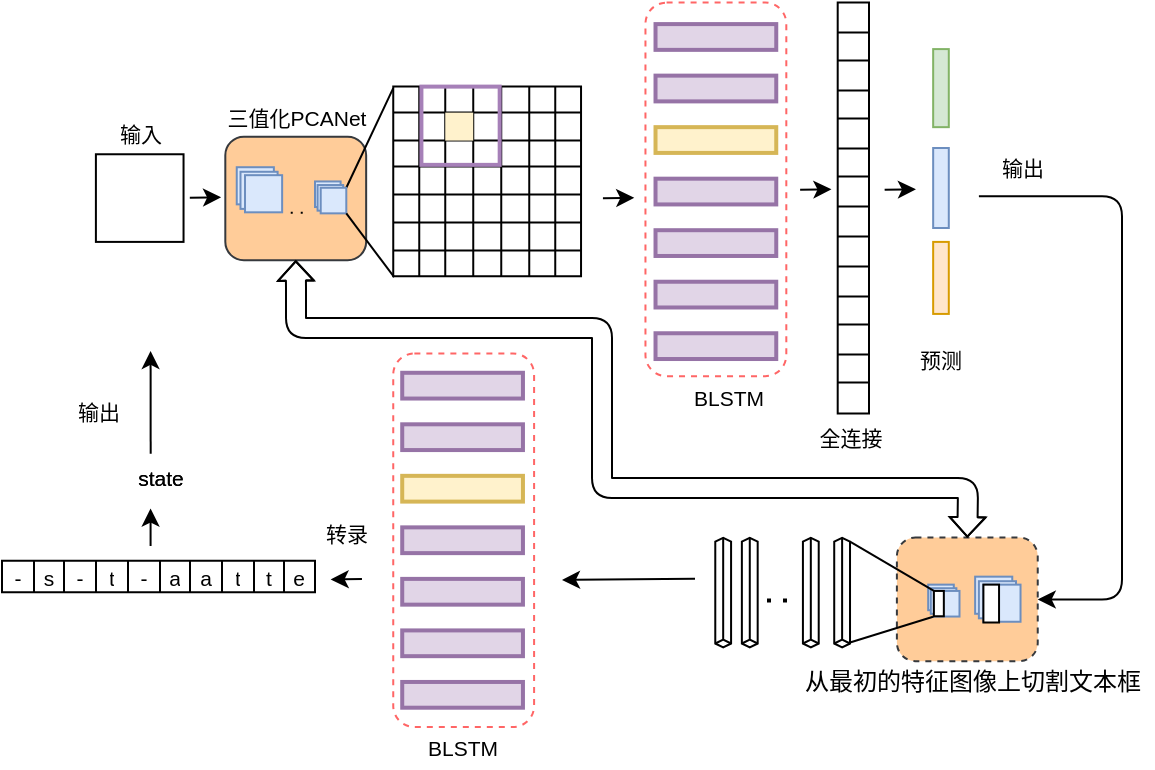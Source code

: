 <mxfile version="14.4.4" type="github">
  <diagram id="HMQwzvxUV8JuJhJud29F" name="第 1 页">
    <mxGraphModel dx="981" dy="514" grid="1" gridSize="10" guides="1" tooltips="1" connect="1" arrows="1" fold="1" page="1" pageScale="1" pageWidth="827" pageHeight="1169" math="0" shadow="0">
      <root>
        <mxCell id="0" />
        <mxCell id="1" parent="0" />
        <mxCell id="52IHXAo2oJdhzXuVyBYH-1" value="" style="rounded=1;whiteSpace=wrap;html=1;fillColor=#ffcc99;strokeColor=#36393d;" vertex="1" parent="1">
          <mxGeometry x="141.654" y="434.36" width="70.424" height="61.788" as="geometry" />
        </mxCell>
        <mxCell id="52IHXAo2oJdhzXuVyBYH-2" value="" style="whiteSpace=wrap;html=1;aspect=fixed;" vertex="1" parent="1">
          <mxGeometry x="76.95" y="443.128" width="43.82" height="43.82" as="geometry" />
        </mxCell>
        <mxCell id="52IHXAo2oJdhzXuVyBYH-3" value="输入" style="text;html=1;align=center;verticalAlign=middle;resizable=0;points=[];autosize=1;fontSize=10.5;" vertex="1" parent="1">
          <mxGeometry x="78.86" y="423.123" width="40" height="20" as="geometry" />
        </mxCell>
        <mxCell id="52IHXAo2oJdhzXuVyBYH-4" value="" style="endArrow=classic;html=1;" edge="1" parent="1">
          <mxGeometry x="30" y="320" width="50" height="50" as="geometry">
            <mxPoint x="123.899" y="464.859" as="sourcePoint" />
            <mxPoint x="139.549" y="464.63" as="targetPoint" />
          </mxGeometry>
        </mxCell>
        <mxCell id="52IHXAo2oJdhzXuVyBYH-5" value="&lt;font style=&quot;font-size: 10.5px&quot;&gt;三值化PCANet&lt;/font&gt;" style="text;html=1;align=center;verticalAlign=middle;resizable=0;points=[];autosize=1;fontSize=10.5;" vertex="1" parent="1">
          <mxGeometry x="131.732" y="414.837" width="90" height="20" as="geometry" />
        </mxCell>
        <mxCell id="52IHXAo2oJdhzXuVyBYH-6" value="" style="shape=table;html=1;whiteSpace=wrap;startSize=0;container=1;collapsible=0;childLayout=tableLayout;" vertex="1" parent="1">
          <mxGeometry x="225.623" y="409.307" width="93.899" height="94.839" as="geometry" />
        </mxCell>
        <mxCell id="52IHXAo2oJdhzXuVyBYH-7" value="" style="shape=partialRectangle;html=1;whiteSpace=wrap;collapsible=0;dropTarget=0;pointerEvents=0;fillColor=none;top=0;left=0;bottom=0;right=0;points=[[0,0.5],[1,0.5]];portConstraint=eastwest;" vertex="1" parent="52IHXAo2oJdhzXuVyBYH-6">
          <mxGeometry width="93.899" height="13" as="geometry" />
        </mxCell>
        <mxCell id="52IHXAo2oJdhzXuVyBYH-8" value="" style="shape=partialRectangle;html=1;whiteSpace=wrap;connectable=0;overflow=hidden;fillColor=none;top=0;left=0;bottom=0;right=0;" vertex="1" parent="52IHXAo2oJdhzXuVyBYH-7">
          <mxGeometry width="13" height="13" as="geometry" />
        </mxCell>
        <mxCell id="52IHXAo2oJdhzXuVyBYH-9" value="" style="shape=partialRectangle;html=1;whiteSpace=wrap;connectable=0;overflow=hidden;fillColor=none;top=0;left=0;bottom=0;right=0;" vertex="1" parent="52IHXAo2oJdhzXuVyBYH-7">
          <mxGeometry x="13" width="13" height="13" as="geometry" />
        </mxCell>
        <mxCell id="52IHXAo2oJdhzXuVyBYH-10" value="" style="shape=partialRectangle;html=1;whiteSpace=wrap;connectable=0;overflow=hidden;fillColor=none;top=0;left=0;bottom=0;right=0;" vertex="1" parent="52IHXAo2oJdhzXuVyBYH-7">
          <mxGeometry x="26" width="14" height="13" as="geometry" />
        </mxCell>
        <mxCell id="52IHXAo2oJdhzXuVyBYH-11" value="" style="shape=partialRectangle;html=1;whiteSpace=wrap;connectable=0;overflow=hidden;fillColor=none;top=0;left=0;bottom=0;right=0;" vertex="1" parent="52IHXAo2oJdhzXuVyBYH-7">
          <mxGeometry x="40" width="14" height="13" as="geometry" />
        </mxCell>
        <mxCell id="52IHXAo2oJdhzXuVyBYH-12" value="" style="shape=partialRectangle;html=1;whiteSpace=wrap;connectable=0;overflow=hidden;fillColor=none;top=0;left=0;bottom=0;right=0;" vertex="1" parent="52IHXAo2oJdhzXuVyBYH-7">
          <mxGeometry x="54" width="14" height="13" as="geometry" />
        </mxCell>
        <mxCell id="52IHXAo2oJdhzXuVyBYH-13" value="" style="shape=partialRectangle;html=1;whiteSpace=wrap;connectable=0;overflow=hidden;fillColor=none;top=0;left=0;bottom=0;right=0;" vertex="1" parent="52IHXAo2oJdhzXuVyBYH-7">
          <mxGeometry x="68" width="13" height="13" as="geometry" />
        </mxCell>
        <mxCell id="52IHXAo2oJdhzXuVyBYH-14" value="" style="shape=partialRectangle;html=1;whiteSpace=wrap;connectable=0;overflow=hidden;fillColor=none;top=0;left=0;bottom=0;right=0;" vertex="1" parent="52IHXAo2oJdhzXuVyBYH-7">
          <mxGeometry x="81" width="13" height="13" as="geometry" />
        </mxCell>
        <mxCell id="52IHXAo2oJdhzXuVyBYH-15" value="" style="shape=partialRectangle;html=1;whiteSpace=wrap;collapsible=0;dropTarget=0;pointerEvents=0;fillColor=none;top=0;left=0;bottom=0;right=0;points=[[0,0.5],[1,0.5]];portConstraint=eastwest;" vertex="1" parent="52IHXAo2oJdhzXuVyBYH-6">
          <mxGeometry y="13" width="93.899" height="14" as="geometry" />
        </mxCell>
        <mxCell id="52IHXAo2oJdhzXuVyBYH-16" value="" style="shape=partialRectangle;html=1;whiteSpace=wrap;connectable=0;overflow=hidden;fillColor=none;top=0;left=0;bottom=0;right=0;" vertex="1" parent="52IHXAo2oJdhzXuVyBYH-15">
          <mxGeometry width="13" height="14" as="geometry" />
        </mxCell>
        <mxCell id="52IHXAo2oJdhzXuVyBYH-17" value="" style="shape=partialRectangle;html=1;whiteSpace=wrap;connectable=0;overflow=hidden;fillColor=none;top=0;left=0;bottom=0;right=0;" vertex="1" parent="52IHXAo2oJdhzXuVyBYH-15">
          <mxGeometry x="13" width="13" height="14" as="geometry" />
        </mxCell>
        <mxCell id="52IHXAo2oJdhzXuVyBYH-18" value="" style="shape=partialRectangle;html=1;whiteSpace=wrap;connectable=0;overflow=hidden;fillColor=#fff2cc;top=0;left=0;bottom=0;right=0;strokeColor=#d6b656;" vertex="1" parent="52IHXAo2oJdhzXuVyBYH-15">
          <mxGeometry x="26" width="14" height="14" as="geometry" />
        </mxCell>
        <mxCell id="52IHXAo2oJdhzXuVyBYH-19" value="" style="shape=partialRectangle;html=1;whiteSpace=wrap;connectable=0;overflow=hidden;fillColor=none;top=0;left=0;bottom=0;right=0;" vertex="1" parent="52IHXAo2oJdhzXuVyBYH-15">
          <mxGeometry x="40" width="14" height="14" as="geometry" />
        </mxCell>
        <mxCell id="52IHXAo2oJdhzXuVyBYH-20" value="" style="shape=partialRectangle;html=1;whiteSpace=wrap;connectable=0;overflow=hidden;fillColor=none;top=0;left=0;bottom=0;right=0;" vertex="1" parent="52IHXAo2oJdhzXuVyBYH-15">
          <mxGeometry x="54" width="14" height="14" as="geometry" />
        </mxCell>
        <mxCell id="52IHXAo2oJdhzXuVyBYH-21" value="" style="shape=partialRectangle;html=1;whiteSpace=wrap;connectable=0;overflow=hidden;fillColor=none;top=0;left=0;bottom=0;right=0;" vertex="1" parent="52IHXAo2oJdhzXuVyBYH-15">
          <mxGeometry x="68" width="13" height="14" as="geometry" />
        </mxCell>
        <mxCell id="52IHXAo2oJdhzXuVyBYH-22" value="" style="shape=partialRectangle;html=1;whiteSpace=wrap;connectable=0;overflow=hidden;fillColor=none;top=0;left=0;bottom=0;right=0;" vertex="1" parent="52IHXAo2oJdhzXuVyBYH-15">
          <mxGeometry x="81" width="13" height="14" as="geometry" />
        </mxCell>
        <mxCell id="52IHXAo2oJdhzXuVyBYH-23" value="" style="shape=partialRectangle;html=1;whiteSpace=wrap;collapsible=0;dropTarget=0;pointerEvents=0;fillColor=none;top=0;left=0;bottom=0;right=0;points=[[0,0.5],[1,0.5]];portConstraint=eastwest;" vertex="1" parent="52IHXAo2oJdhzXuVyBYH-6">
          <mxGeometry y="27" width="93.899" height="13" as="geometry" />
        </mxCell>
        <mxCell id="52IHXAo2oJdhzXuVyBYH-24" value="" style="shape=partialRectangle;html=1;whiteSpace=wrap;connectable=0;overflow=hidden;fillColor=none;top=0;left=0;bottom=0;right=0;" vertex="1" parent="52IHXAo2oJdhzXuVyBYH-23">
          <mxGeometry width="13" height="13" as="geometry" />
        </mxCell>
        <mxCell id="52IHXAo2oJdhzXuVyBYH-25" value="" style="shape=partialRectangle;html=1;whiteSpace=wrap;connectable=0;overflow=hidden;fillColor=none;top=0;left=0;bottom=0;right=0;" vertex="1" parent="52IHXAo2oJdhzXuVyBYH-23">
          <mxGeometry x="13" width="13" height="13" as="geometry" />
        </mxCell>
        <mxCell id="52IHXAo2oJdhzXuVyBYH-26" value="" style="shape=partialRectangle;html=1;whiteSpace=wrap;connectable=0;overflow=hidden;top=0;left=0;bottom=0;right=0;strokeColor=#d79b00;fillColor=none;" vertex="1" parent="52IHXAo2oJdhzXuVyBYH-23">
          <mxGeometry x="26" width="14" height="13" as="geometry" />
        </mxCell>
        <mxCell id="52IHXAo2oJdhzXuVyBYH-27" value="" style="shape=partialRectangle;html=1;whiteSpace=wrap;connectable=0;overflow=hidden;fillColor=none;top=0;left=0;bottom=0;right=0;" vertex="1" parent="52IHXAo2oJdhzXuVyBYH-23">
          <mxGeometry x="40" width="14" height="13" as="geometry" />
        </mxCell>
        <mxCell id="52IHXAo2oJdhzXuVyBYH-28" value="" style="shape=partialRectangle;html=1;whiteSpace=wrap;connectable=0;overflow=hidden;fillColor=none;top=0;left=0;bottom=0;right=0;" vertex="1" parent="52IHXAo2oJdhzXuVyBYH-23">
          <mxGeometry x="54" width="14" height="13" as="geometry" />
        </mxCell>
        <mxCell id="52IHXAo2oJdhzXuVyBYH-29" value="" style="shape=partialRectangle;html=1;whiteSpace=wrap;connectable=0;overflow=hidden;fillColor=none;top=0;left=0;bottom=0;right=0;" vertex="1" parent="52IHXAo2oJdhzXuVyBYH-23">
          <mxGeometry x="68" width="13" height="13" as="geometry" />
        </mxCell>
        <mxCell id="52IHXAo2oJdhzXuVyBYH-30" value="" style="shape=partialRectangle;html=1;whiteSpace=wrap;connectable=0;overflow=hidden;fillColor=none;top=0;left=0;bottom=0;right=0;" vertex="1" parent="52IHXAo2oJdhzXuVyBYH-23">
          <mxGeometry x="81" width="13" height="13" as="geometry" />
        </mxCell>
        <mxCell id="52IHXAo2oJdhzXuVyBYH-31" value="" style="shape=partialRectangle;html=1;whiteSpace=wrap;collapsible=0;dropTarget=0;pointerEvents=0;fillColor=none;top=0;left=0;bottom=0;right=0;points=[[0,0.5],[1,0.5]];portConstraint=eastwest;" vertex="1" parent="52IHXAo2oJdhzXuVyBYH-6">
          <mxGeometry y="40" width="93.899" height="14" as="geometry" />
        </mxCell>
        <mxCell id="52IHXAo2oJdhzXuVyBYH-32" value="" style="shape=partialRectangle;html=1;whiteSpace=wrap;connectable=0;overflow=hidden;fillColor=none;top=0;left=0;bottom=0;right=0;" vertex="1" parent="52IHXAo2oJdhzXuVyBYH-31">
          <mxGeometry width="13" height="14" as="geometry" />
        </mxCell>
        <mxCell id="52IHXAo2oJdhzXuVyBYH-33" value="" style="shape=partialRectangle;html=1;whiteSpace=wrap;connectable=0;overflow=hidden;fillColor=none;top=0;left=0;bottom=0;right=0;" vertex="1" parent="52IHXAo2oJdhzXuVyBYH-31">
          <mxGeometry x="13" width="13" height="14" as="geometry" />
        </mxCell>
        <mxCell id="52IHXAo2oJdhzXuVyBYH-34" value="" style="shape=partialRectangle;html=1;whiteSpace=wrap;connectable=0;overflow=hidden;fillColor=none;top=0;left=0;bottom=0;right=0;" vertex="1" parent="52IHXAo2oJdhzXuVyBYH-31">
          <mxGeometry x="26" width="14" height="14" as="geometry" />
        </mxCell>
        <mxCell id="52IHXAo2oJdhzXuVyBYH-35" value="" style="shape=partialRectangle;html=1;whiteSpace=wrap;connectable=0;overflow=hidden;fillColor=none;top=0;left=0;bottom=0;right=0;" vertex="1" parent="52IHXAo2oJdhzXuVyBYH-31">
          <mxGeometry x="40" width="14" height="14" as="geometry" />
        </mxCell>
        <mxCell id="52IHXAo2oJdhzXuVyBYH-36" value="" style="shape=partialRectangle;html=1;whiteSpace=wrap;connectable=0;overflow=hidden;fillColor=none;top=0;left=0;bottom=0;right=0;" vertex="1" parent="52IHXAo2oJdhzXuVyBYH-31">
          <mxGeometry x="54" width="14" height="14" as="geometry" />
        </mxCell>
        <mxCell id="52IHXAo2oJdhzXuVyBYH-37" value="" style="shape=partialRectangle;html=1;whiteSpace=wrap;connectable=0;overflow=hidden;fillColor=none;top=0;left=0;bottom=0;right=0;" vertex="1" parent="52IHXAo2oJdhzXuVyBYH-31">
          <mxGeometry x="68" width="13" height="14" as="geometry" />
        </mxCell>
        <mxCell id="52IHXAo2oJdhzXuVyBYH-38" value="" style="shape=partialRectangle;html=1;whiteSpace=wrap;connectable=0;overflow=hidden;fillColor=none;top=0;left=0;bottom=0;right=0;" vertex="1" parent="52IHXAo2oJdhzXuVyBYH-31">
          <mxGeometry x="81" width="13" height="14" as="geometry" />
        </mxCell>
        <mxCell id="52IHXAo2oJdhzXuVyBYH-39" value="" style="shape=partialRectangle;html=1;whiteSpace=wrap;collapsible=0;dropTarget=0;pointerEvents=0;fillColor=none;top=0;left=0;bottom=0;right=0;points=[[0,0.5],[1,0.5]];portConstraint=eastwest;" vertex="1" parent="52IHXAo2oJdhzXuVyBYH-6">
          <mxGeometry y="54" width="93.899" height="14" as="geometry" />
        </mxCell>
        <mxCell id="52IHXAo2oJdhzXuVyBYH-40" value="" style="shape=partialRectangle;html=1;whiteSpace=wrap;connectable=0;overflow=hidden;fillColor=none;top=0;left=0;bottom=0;right=0;" vertex="1" parent="52IHXAo2oJdhzXuVyBYH-39">
          <mxGeometry width="13" height="14" as="geometry" />
        </mxCell>
        <mxCell id="52IHXAo2oJdhzXuVyBYH-41" value="" style="shape=partialRectangle;html=1;whiteSpace=wrap;connectable=0;overflow=hidden;fillColor=none;top=0;left=0;bottom=0;right=0;" vertex="1" parent="52IHXAo2oJdhzXuVyBYH-39">
          <mxGeometry x="13" width="13" height="14" as="geometry" />
        </mxCell>
        <mxCell id="52IHXAo2oJdhzXuVyBYH-42" value="" style="shape=partialRectangle;html=1;whiteSpace=wrap;connectable=0;overflow=hidden;fillColor=none;top=0;left=0;bottom=0;right=0;" vertex="1" parent="52IHXAo2oJdhzXuVyBYH-39">
          <mxGeometry x="26" width="14" height="14" as="geometry" />
        </mxCell>
        <mxCell id="52IHXAo2oJdhzXuVyBYH-43" value="" style="shape=partialRectangle;html=1;whiteSpace=wrap;connectable=0;overflow=hidden;fillColor=none;top=0;left=0;bottom=0;right=0;" vertex="1" parent="52IHXAo2oJdhzXuVyBYH-39">
          <mxGeometry x="40" width="14" height="14" as="geometry" />
        </mxCell>
        <mxCell id="52IHXAo2oJdhzXuVyBYH-44" value="" style="shape=partialRectangle;html=1;whiteSpace=wrap;connectable=0;overflow=hidden;fillColor=none;top=0;left=0;bottom=0;right=0;" vertex="1" parent="52IHXAo2oJdhzXuVyBYH-39">
          <mxGeometry x="54" width="14" height="14" as="geometry" />
        </mxCell>
        <mxCell id="52IHXAo2oJdhzXuVyBYH-45" value="" style="shape=partialRectangle;html=1;whiteSpace=wrap;connectable=0;overflow=hidden;fillColor=none;top=0;left=0;bottom=0;right=0;" vertex="1" parent="52IHXAo2oJdhzXuVyBYH-39">
          <mxGeometry x="68" width="13" height="14" as="geometry" />
        </mxCell>
        <mxCell id="52IHXAo2oJdhzXuVyBYH-46" value="" style="shape=partialRectangle;html=1;whiteSpace=wrap;connectable=0;overflow=hidden;fillColor=none;top=0;left=0;bottom=0;right=0;" vertex="1" parent="52IHXAo2oJdhzXuVyBYH-39">
          <mxGeometry x="81" width="13" height="14" as="geometry" />
        </mxCell>
        <mxCell id="52IHXAo2oJdhzXuVyBYH-47" value="" style="shape=partialRectangle;html=1;whiteSpace=wrap;collapsible=0;dropTarget=0;pointerEvents=0;fillColor=none;top=0;left=0;bottom=0;right=0;points=[[0,0.5],[1,0.5]];portConstraint=eastwest;" vertex="1" parent="52IHXAo2oJdhzXuVyBYH-6">
          <mxGeometry y="68" width="93.899" height="14" as="geometry" />
        </mxCell>
        <mxCell id="52IHXAo2oJdhzXuVyBYH-48" value="" style="shape=partialRectangle;html=1;whiteSpace=wrap;connectable=0;overflow=hidden;fillColor=none;top=0;left=0;bottom=0;right=0;" vertex="1" parent="52IHXAo2oJdhzXuVyBYH-47">
          <mxGeometry width="13" height="14" as="geometry" />
        </mxCell>
        <mxCell id="52IHXAo2oJdhzXuVyBYH-49" value="" style="shape=partialRectangle;html=1;whiteSpace=wrap;connectable=0;overflow=hidden;fillColor=none;top=0;left=0;bottom=0;right=0;" vertex="1" parent="52IHXAo2oJdhzXuVyBYH-47">
          <mxGeometry x="13" width="13" height="14" as="geometry" />
        </mxCell>
        <mxCell id="52IHXAo2oJdhzXuVyBYH-50" value="" style="shape=partialRectangle;html=1;whiteSpace=wrap;connectable=0;overflow=hidden;fillColor=none;top=0;left=0;bottom=0;right=0;" vertex="1" parent="52IHXAo2oJdhzXuVyBYH-47">
          <mxGeometry x="26" width="14" height="14" as="geometry" />
        </mxCell>
        <mxCell id="52IHXAo2oJdhzXuVyBYH-51" value="" style="shape=partialRectangle;html=1;whiteSpace=wrap;connectable=0;overflow=hidden;fillColor=none;top=0;left=0;bottom=0;right=0;" vertex="1" parent="52IHXAo2oJdhzXuVyBYH-47">
          <mxGeometry x="40" width="14" height="14" as="geometry" />
        </mxCell>
        <mxCell id="52IHXAo2oJdhzXuVyBYH-52" value="" style="shape=partialRectangle;html=1;whiteSpace=wrap;connectable=0;overflow=hidden;fillColor=none;top=0;left=0;bottom=0;right=0;" vertex="1" parent="52IHXAo2oJdhzXuVyBYH-47">
          <mxGeometry x="54" width="14" height="14" as="geometry" />
        </mxCell>
        <mxCell id="52IHXAo2oJdhzXuVyBYH-53" value="" style="shape=partialRectangle;html=1;whiteSpace=wrap;connectable=0;overflow=hidden;fillColor=none;top=0;left=0;bottom=0;right=0;" vertex="1" parent="52IHXAo2oJdhzXuVyBYH-47">
          <mxGeometry x="68" width="13" height="14" as="geometry" />
        </mxCell>
        <mxCell id="52IHXAo2oJdhzXuVyBYH-54" value="" style="shape=partialRectangle;html=1;whiteSpace=wrap;connectable=0;overflow=hidden;fillColor=none;top=0;left=0;bottom=0;right=0;" vertex="1" parent="52IHXAo2oJdhzXuVyBYH-47">
          <mxGeometry x="81" width="13" height="14" as="geometry" />
        </mxCell>
        <mxCell id="52IHXAo2oJdhzXuVyBYH-55" value="" style="shape=partialRectangle;html=1;whiteSpace=wrap;collapsible=0;dropTarget=0;pointerEvents=0;fillColor=none;top=0;left=0;bottom=0;right=0;points=[[0,0.5],[1,0.5]];portConstraint=eastwest;" vertex="1" parent="52IHXAo2oJdhzXuVyBYH-6">
          <mxGeometry y="82" width="93.899" height="13" as="geometry" />
        </mxCell>
        <mxCell id="52IHXAo2oJdhzXuVyBYH-56" value="" style="shape=partialRectangle;html=1;whiteSpace=wrap;connectable=0;overflow=hidden;fillColor=none;top=0;left=0;bottom=0;right=0;" vertex="1" parent="52IHXAo2oJdhzXuVyBYH-55">
          <mxGeometry width="13" height="13" as="geometry" />
        </mxCell>
        <mxCell id="52IHXAo2oJdhzXuVyBYH-57" value="" style="shape=partialRectangle;html=1;whiteSpace=wrap;connectable=0;overflow=hidden;fillColor=none;top=0;left=0;bottom=0;right=0;" vertex="1" parent="52IHXAo2oJdhzXuVyBYH-55">
          <mxGeometry x="13" width="13" height="13" as="geometry" />
        </mxCell>
        <mxCell id="52IHXAo2oJdhzXuVyBYH-58" value="" style="shape=partialRectangle;html=1;whiteSpace=wrap;connectable=0;overflow=hidden;fillColor=none;top=0;left=0;bottom=0;right=0;" vertex="1" parent="52IHXAo2oJdhzXuVyBYH-55">
          <mxGeometry x="26" width="14" height="13" as="geometry" />
        </mxCell>
        <mxCell id="52IHXAo2oJdhzXuVyBYH-59" value="" style="shape=partialRectangle;html=1;whiteSpace=wrap;connectable=0;overflow=hidden;fillColor=none;top=0;left=0;bottom=0;right=0;" vertex="1" parent="52IHXAo2oJdhzXuVyBYH-55">
          <mxGeometry x="40" width="14" height="13" as="geometry" />
        </mxCell>
        <mxCell id="52IHXAo2oJdhzXuVyBYH-60" value="" style="shape=partialRectangle;html=1;whiteSpace=wrap;connectable=0;overflow=hidden;fillColor=none;top=0;left=0;bottom=0;right=0;" vertex="1" parent="52IHXAo2oJdhzXuVyBYH-55">
          <mxGeometry x="54" width="14" height="13" as="geometry" />
        </mxCell>
        <mxCell id="52IHXAo2oJdhzXuVyBYH-61" value="" style="shape=partialRectangle;html=1;whiteSpace=wrap;connectable=0;overflow=hidden;fillColor=none;top=0;left=0;bottom=0;right=0;" vertex="1" parent="52IHXAo2oJdhzXuVyBYH-55">
          <mxGeometry x="68" width="13" height="13" as="geometry" />
        </mxCell>
        <mxCell id="52IHXAo2oJdhzXuVyBYH-62" value="" style="shape=partialRectangle;html=1;whiteSpace=wrap;connectable=0;overflow=hidden;fillColor=none;top=0;left=0;bottom=0;right=0;" vertex="1" parent="52IHXAo2oJdhzXuVyBYH-55">
          <mxGeometry x="81" width="13" height="13" as="geometry" />
        </mxCell>
        <mxCell id="52IHXAo2oJdhzXuVyBYH-63" value="" style="endArrow=none;html=1;exitX=1;exitY=0;exitDx=0;exitDy=0;entryX=0;entryY=0.059;entryDx=0;entryDy=0;entryPerimeter=0;" edge="1" parent="1" source="52IHXAo2oJdhzXuVyBYH-70" target="52IHXAo2oJdhzXuVyBYH-7">
          <mxGeometry x="30" y="320" width="50" height="50" as="geometry">
            <mxPoint x="225.623" y="504.146" as="sourcePoint" />
            <mxPoint x="233.448" y="410.097" as="targetPoint" />
          </mxGeometry>
        </mxCell>
        <mxCell id="52IHXAo2oJdhzXuVyBYH-64" value="" style="whiteSpace=wrap;html=1;aspect=fixed;fillColor=#dae8fc;strokeColor=#6c8ebf;" vertex="1" parent="1">
          <mxGeometry x="147.374" y="449.614" width="18.56" height="18.56" as="geometry" />
        </mxCell>
        <mxCell id="52IHXAo2oJdhzXuVyBYH-65" value="" style="whiteSpace=wrap;html=1;aspect=fixed;fillColor=#dae8fc;strokeColor=#6c8ebf;" vertex="1" parent="1">
          <mxGeometry x="149.246" y="451.885" width="18.56" height="18.56" as="geometry" />
        </mxCell>
        <mxCell id="52IHXAo2oJdhzXuVyBYH-66" value="" style="whiteSpace=wrap;html=1;aspect=fixed;fillColor=#dae8fc;strokeColor=#6c8ebf;" vertex="1" parent="1">
          <mxGeometry x="151.506" y="453.597" width="18.56" height="18.56" as="geometry" />
        </mxCell>
        <mxCell id="52IHXAo2oJdhzXuVyBYH-67" value="" style="group" vertex="1" connectable="0" parent="1">
          <mxGeometry x="186.499" y="456.727" width="15.65" height="18.004" as="geometry" />
        </mxCell>
        <mxCell id="52IHXAo2oJdhzXuVyBYH-68" value="" style="whiteSpace=wrap;html=1;aspect=fixed;fillColor=#dae8fc;strokeColor=#6c8ebf;" vertex="1" parent="52IHXAo2oJdhzXuVyBYH-67">
          <mxGeometry width="12.8" height="12.8" as="geometry" />
        </mxCell>
        <mxCell id="52IHXAo2oJdhzXuVyBYH-69" value="" style="whiteSpace=wrap;html=1;aspect=fixed;fillColor=#dae8fc;strokeColor=#6c8ebf;" vertex="1" parent="52IHXAo2oJdhzXuVyBYH-67">
          <mxGeometry x="1.291" y="1.799" width="12.8" height="12.8" as="geometry" />
        </mxCell>
        <mxCell id="52IHXAo2oJdhzXuVyBYH-70" value="" style="whiteSpace=wrap;html=1;aspect=fixed;fillColor=#dae8fc;strokeColor=#6c8ebf;" vertex="1" parent="52IHXAo2oJdhzXuVyBYH-67">
          <mxGeometry x="2.85" y="3.155" width="12.8" height="12.8" as="geometry" />
        </mxCell>
        <mxCell id="52IHXAo2oJdhzXuVyBYH-71" value="" style="endArrow=none;dashed=1;html=1;dashPattern=1 4;" edge="1" parent="1">
          <mxGeometry x="30" y="320" width="50" height="50" as="geometry">
            <mxPoint x="174.37" y="472.343" as="sourcePoint" />
            <mxPoint x="182.977" y="472.438" as="targetPoint" />
          </mxGeometry>
        </mxCell>
        <mxCell id="52IHXAo2oJdhzXuVyBYH-72" value="" style="endArrow=none;html=1;exitX=1;exitY=1;exitDx=0;exitDy=0;entryX=0.005;entryY=1.023;entryDx=0;entryDy=0;entryPerimeter=0;" edge="1" parent="1" source="52IHXAo2oJdhzXuVyBYH-70" target="52IHXAo2oJdhzXuVyBYH-55">
          <mxGeometry x="30" y="320" width="50" height="50" as="geometry">
            <mxPoint x="225.623" y="488.34" as="sourcePoint" />
            <mxPoint x="264.748" y="448.823" as="targetPoint" />
          </mxGeometry>
        </mxCell>
        <mxCell id="52IHXAo2oJdhzXuVyBYH-73" value="" style="whiteSpace=wrap;html=1;aspect=fixed;fillColor=none;strokeColor=#A680B8;strokeWidth=2;" vertex="1" parent="1">
          <mxGeometry x="239.708" y="409.307" width="39.125" height="39.125" as="geometry" />
        </mxCell>
        <mxCell id="52IHXAo2oJdhzXuVyBYH-74" value="" style="shape=table;html=1;whiteSpace=wrap;startSize=0;container=1;collapsible=0;childLayout=tableLayout;" vertex="1" parent="1">
          <mxGeometry x="447.851" y="367.286" width="15.65" height="205.485" as="geometry" />
        </mxCell>
        <mxCell id="52IHXAo2oJdhzXuVyBYH-75" value="" style="shape=partialRectangle;html=1;whiteSpace=wrap;collapsible=0;dropTarget=0;pointerEvents=0;fillColor=none;top=0;left=0;bottom=0;right=0;points=[[0,0.5],[1,0.5]];portConstraint=eastwest;" vertex="1" parent="52IHXAo2oJdhzXuVyBYH-74">
          <mxGeometry width="15.65" height="15" as="geometry" />
        </mxCell>
        <mxCell id="52IHXAo2oJdhzXuVyBYH-76" value="" style="shape=partialRectangle;html=1;whiteSpace=wrap;connectable=0;overflow=hidden;fillColor=none;top=0;left=0;bottom=0;right=0;" vertex="1" parent="52IHXAo2oJdhzXuVyBYH-75">
          <mxGeometry width="16" height="15" as="geometry" />
        </mxCell>
        <mxCell id="52IHXAo2oJdhzXuVyBYH-77" value="" style="shape=partialRectangle;html=1;whiteSpace=wrap;collapsible=0;dropTarget=0;pointerEvents=0;fillColor=none;top=0;left=0;bottom=0;right=0;points=[[0,0.5],[1,0.5]];portConstraint=eastwest;" vertex="1" parent="52IHXAo2oJdhzXuVyBYH-74">
          <mxGeometry y="15" width="15.65" height="14" as="geometry" />
        </mxCell>
        <mxCell id="52IHXAo2oJdhzXuVyBYH-78" value="" style="shape=partialRectangle;html=1;whiteSpace=wrap;connectable=0;overflow=hidden;fillColor=none;top=0;left=0;bottom=0;right=0;" vertex="1" parent="52IHXAo2oJdhzXuVyBYH-77">
          <mxGeometry width="16" height="14" as="geometry" />
        </mxCell>
        <mxCell id="52IHXAo2oJdhzXuVyBYH-79" value="" style="shape=partialRectangle;html=1;whiteSpace=wrap;collapsible=0;dropTarget=0;pointerEvents=0;fillColor=none;top=0;left=0;bottom=0;right=0;points=[[0,0.5],[1,0.5]];portConstraint=eastwest;" vertex="1" parent="52IHXAo2oJdhzXuVyBYH-74">
          <mxGeometry y="29" width="15.65" height="15" as="geometry" />
        </mxCell>
        <mxCell id="52IHXAo2oJdhzXuVyBYH-80" value="" style="shape=partialRectangle;html=1;whiteSpace=wrap;connectable=0;overflow=hidden;fillColor=none;top=0;left=0;bottom=0;right=0;" vertex="1" parent="52IHXAo2oJdhzXuVyBYH-79">
          <mxGeometry width="16" height="15" as="geometry" />
        </mxCell>
        <mxCell id="52IHXAo2oJdhzXuVyBYH-81" value="" style="shape=partialRectangle;html=1;whiteSpace=wrap;collapsible=0;dropTarget=0;pointerEvents=0;fillColor=none;top=0;left=0;bottom=0;right=0;points=[[0,0.5],[1,0.5]];portConstraint=eastwest;" vertex="1" parent="52IHXAo2oJdhzXuVyBYH-74">
          <mxGeometry y="44" width="15.65" height="14" as="geometry" />
        </mxCell>
        <mxCell id="52IHXAo2oJdhzXuVyBYH-82" value="" style="shape=partialRectangle;html=1;whiteSpace=wrap;connectable=0;overflow=hidden;fillColor=none;top=0;left=0;bottom=0;right=0;" vertex="1" parent="52IHXAo2oJdhzXuVyBYH-81">
          <mxGeometry width="16" height="14" as="geometry" />
        </mxCell>
        <mxCell id="52IHXAo2oJdhzXuVyBYH-83" value="" style="shape=partialRectangle;html=1;whiteSpace=wrap;collapsible=0;dropTarget=0;pointerEvents=0;fillColor=none;top=0;left=0;bottom=0;right=0;points=[[0,0.5],[1,0.5]];portConstraint=eastwest;" vertex="1" parent="52IHXAo2oJdhzXuVyBYH-74">
          <mxGeometry y="58" width="15.65" height="15" as="geometry" />
        </mxCell>
        <mxCell id="52IHXAo2oJdhzXuVyBYH-84" value="" style="shape=partialRectangle;html=1;whiteSpace=wrap;connectable=0;overflow=hidden;fillColor=none;top=0;left=0;bottom=0;right=0;" vertex="1" parent="52IHXAo2oJdhzXuVyBYH-83">
          <mxGeometry width="16" height="15" as="geometry" />
        </mxCell>
        <mxCell id="52IHXAo2oJdhzXuVyBYH-85" value="" style="shape=partialRectangle;html=1;whiteSpace=wrap;collapsible=0;dropTarget=0;pointerEvents=0;fillColor=none;top=0;left=0;bottom=0;right=0;points=[[0,0.5],[1,0.5]];portConstraint=eastwest;" vertex="1" parent="52IHXAo2oJdhzXuVyBYH-74">
          <mxGeometry y="73" width="15.65" height="14" as="geometry" />
        </mxCell>
        <mxCell id="52IHXAo2oJdhzXuVyBYH-86" value="" style="shape=partialRectangle;html=1;whiteSpace=wrap;connectable=0;overflow=hidden;fillColor=none;top=0;left=0;bottom=0;right=0;" vertex="1" parent="52IHXAo2oJdhzXuVyBYH-85">
          <mxGeometry width="16" height="14" as="geometry" />
        </mxCell>
        <mxCell id="52IHXAo2oJdhzXuVyBYH-87" value="" style="shape=partialRectangle;html=1;whiteSpace=wrap;collapsible=0;dropTarget=0;pointerEvents=0;fillColor=none;top=0;left=0;bottom=0;right=0;points=[[0,0.5],[1,0.5]];portConstraint=eastwest;" vertex="1" parent="52IHXAo2oJdhzXuVyBYH-74">
          <mxGeometry y="87" width="15.65" height="15" as="geometry" />
        </mxCell>
        <mxCell id="52IHXAo2oJdhzXuVyBYH-88" value="" style="shape=partialRectangle;html=1;whiteSpace=wrap;connectable=0;overflow=hidden;fillColor=none;top=0;left=0;bottom=0;right=0;" vertex="1" parent="52IHXAo2oJdhzXuVyBYH-87">
          <mxGeometry width="16" height="15" as="geometry" />
        </mxCell>
        <mxCell id="52IHXAo2oJdhzXuVyBYH-89" value="" style="shape=partialRectangle;html=1;whiteSpace=wrap;collapsible=0;dropTarget=0;pointerEvents=0;fillColor=none;top=0;left=0;bottom=0;right=0;points=[[0,0.5],[1,0.5]];portConstraint=eastwest;" vertex="1" parent="52IHXAo2oJdhzXuVyBYH-74">
          <mxGeometry y="102" width="15.65" height="15" as="geometry" />
        </mxCell>
        <mxCell id="52IHXAo2oJdhzXuVyBYH-90" value="" style="shape=partialRectangle;html=1;whiteSpace=wrap;connectable=0;overflow=hidden;fillColor=none;top=0;left=0;bottom=0;right=0;" vertex="1" parent="52IHXAo2oJdhzXuVyBYH-89">
          <mxGeometry width="16" height="15" as="geometry" />
        </mxCell>
        <mxCell id="52IHXAo2oJdhzXuVyBYH-91" value="" style="shape=partialRectangle;html=1;whiteSpace=wrap;collapsible=0;dropTarget=0;pointerEvents=0;fillColor=none;top=0;left=0;bottom=0;right=0;points=[[0,0.5],[1,0.5]];portConstraint=eastwest;" vertex="1" parent="52IHXAo2oJdhzXuVyBYH-74">
          <mxGeometry y="117" width="15.65" height="15" as="geometry" />
        </mxCell>
        <mxCell id="52IHXAo2oJdhzXuVyBYH-92" value="" style="shape=partialRectangle;html=1;whiteSpace=wrap;connectable=0;overflow=hidden;fillColor=none;top=0;left=0;bottom=0;right=0;" vertex="1" parent="52IHXAo2oJdhzXuVyBYH-91">
          <mxGeometry width="16" height="15" as="geometry" />
        </mxCell>
        <mxCell id="52IHXAo2oJdhzXuVyBYH-93" value="" style="shape=partialRectangle;html=1;whiteSpace=wrap;collapsible=0;dropTarget=0;pointerEvents=0;fillColor=none;top=0;left=0;bottom=0;right=0;points=[[0,0.5],[1,0.5]];portConstraint=eastwest;" vertex="1" parent="52IHXAo2oJdhzXuVyBYH-74">
          <mxGeometry y="132" width="15.65" height="15" as="geometry" />
        </mxCell>
        <mxCell id="52IHXAo2oJdhzXuVyBYH-94" value="" style="shape=partialRectangle;html=1;whiteSpace=wrap;connectable=0;overflow=hidden;fillColor=none;top=0;left=0;bottom=0;right=0;" vertex="1" parent="52IHXAo2oJdhzXuVyBYH-93">
          <mxGeometry width="16" height="15" as="geometry" />
        </mxCell>
        <mxCell id="52IHXAo2oJdhzXuVyBYH-95" value="" style="shape=partialRectangle;html=1;whiteSpace=wrap;collapsible=0;dropTarget=0;pointerEvents=0;fillColor=none;top=0;left=0;bottom=0;right=0;points=[[0,0.5],[1,0.5]];portConstraint=eastwest;" vertex="1" parent="52IHXAo2oJdhzXuVyBYH-74">
          <mxGeometry y="147" width="15.65" height="14" as="geometry" />
        </mxCell>
        <mxCell id="52IHXAo2oJdhzXuVyBYH-96" value="" style="shape=partialRectangle;html=1;whiteSpace=wrap;connectable=0;overflow=hidden;fillColor=none;top=0;left=0;bottom=0;right=0;" vertex="1" parent="52IHXAo2oJdhzXuVyBYH-95">
          <mxGeometry width="16" height="14" as="geometry" />
        </mxCell>
        <mxCell id="52IHXAo2oJdhzXuVyBYH-97" value="" style="shape=partialRectangle;html=1;whiteSpace=wrap;collapsible=0;dropTarget=0;pointerEvents=0;fillColor=none;top=0;left=0;bottom=0;right=0;points=[[0,0.5],[1,0.5]];portConstraint=eastwest;" vertex="1" parent="52IHXAo2oJdhzXuVyBYH-74">
          <mxGeometry y="161" width="15.65" height="15" as="geometry" />
        </mxCell>
        <mxCell id="52IHXAo2oJdhzXuVyBYH-98" value="" style="shape=partialRectangle;html=1;whiteSpace=wrap;connectable=0;overflow=hidden;fillColor=none;top=0;left=0;bottom=0;right=0;" vertex="1" parent="52IHXAo2oJdhzXuVyBYH-97">
          <mxGeometry width="16" height="15" as="geometry" />
        </mxCell>
        <mxCell id="52IHXAo2oJdhzXuVyBYH-99" value="" style="shape=partialRectangle;html=1;whiteSpace=wrap;collapsible=0;dropTarget=0;pointerEvents=0;fillColor=none;top=0;left=0;bottom=0;right=0;points=[[0,0.5],[1,0.5]];portConstraint=eastwest;" vertex="1" parent="52IHXAo2oJdhzXuVyBYH-74">
          <mxGeometry y="176" width="15.65" height="14" as="geometry" />
        </mxCell>
        <mxCell id="52IHXAo2oJdhzXuVyBYH-100" value="" style="shape=partialRectangle;html=1;whiteSpace=wrap;connectable=0;overflow=hidden;fillColor=none;top=0;left=0;bottom=0;right=0;" vertex="1" parent="52IHXAo2oJdhzXuVyBYH-99">
          <mxGeometry width="16" height="14" as="geometry" />
        </mxCell>
        <mxCell id="52IHXAo2oJdhzXuVyBYH-101" value="" style="shape=partialRectangle;html=1;whiteSpace=wrap;collapsible=0;dropTarget=0;pointerEvents=0;fillColor=none;top=0;left=0;bottom=0;right=0;points=[[0,0.5],[1,0.5]];portConstraint=eastwest;" vertex="1" parent="52IHXAo2oJdhzXuVyBYH-74">
          <mxGeometry y="190" width="15.65" height="15" as="geometry" />
        </mxCell>
        <mxCell id="52IHXAo2oJdhzXuVyBYH-102" value="" style="shape=partialRectangle;html=1;whiteSpace=wrap;connectable=0;overflow=hidden;fillColor=none;top=0;left=0;bottom=0;right=0;" vertex="1" parent="52IHXAo2oJdhzXuVyBYH-101">
          <mxGeometry width="16" height="15" as="geometry" />
        </mxCell>
        <mxCell id="52IHXAo2oJdhzXuVyBYH-103" value="" style="rounded=0;whiteSpace=wrap;html=1;strokeColor=#82b366;fillColor=#d5e8d4;" vertex="1" parent="1">
          <mxGeometry x="495.58" y="390.55" width="7.82" height="39.03" as="geometry" />
        </mxCell>
        <mxCell id="52IHXAo2oJdhzXuVyBYH-104" value="" style="rounded=0;whiteSpace=wrap;html=1;strokeColor=#6c8ebf;fillColor=#dae8fc;" vertex="1" parent="1">
          <mxGeometry x="495.58" y="440" width="7.82" height="40" as="geometry" />
        </mxCell>
        <mxCell id="52IHXAo2oJdhzXuVyBYH-105" value="" style="rounded=0;whiteSpace=wrap;html=1;strokeColor=#d79b00;fillColor=#ffe6cc;" vertex="1" parent="1">
          <mxGeometry x="495.58" y="486.95" width="7.82" height="36.01" as="geometry" />
        </mxCell>
        <mxCell id="52IHXAo2oJdhzXuVyBYH-106" value="" style="endArrow=classic;html=1;" edge="1" parent="1">
          <mxGeometry x="30" y="320" width="50" height="50" as="geometry">
            <mxPoint x="330.477" y="465.112" as="sourcePoint" />
            <mxPoint x="346.127" y="464.883" as="targetPoint" />
          </mxGeometry>
        </mxCell>
        <mxCell id="52IHXAo2oJdhzXuVyBYH-107" value="" style="endArrow=classic;html=1;" edge="1" parent="1">
          <mxGeometry x="30" y="320" width="50" height="50" as="geometry">
            <mxPoint x="429.072" y="460.907" as="sourcePoint" />
            <mxPoint x="444.721" y="460.678" as="targetPoint" />
          </mxGeometry>
        </mxCell>
        <mxCell id="52IHXAo2oJdhzXuVyBYH-108" value="" style="endArrow=classic;html=1;" edge="1" parent="1">
          <mxGeometry x="30" y="320" width="50" height="50" as="geometry">
            <mxPoint x="471.326" y="460.907" as="sourcePoint" />
            <mxPoint x="486.976" y="460.678" as="targetPoint" />
          </mxGeometry>
        </mxCell>
        <mxCell id="52IHXAo2oJdhzXuVyBYH-109" value="&lt;font style=&quot;font-size: 10.5px&quot;&gt;全连接&lt;br&gt;&lt;/font&gt;" style="text;html=1;align=center;verticalAlign=middle;resizable=0;points=[];autosize=1;fontSize=10.5;" vertex="1" parent="1">
          <mxGeometry x="429.484" y="575.444" width="50" height="20" as="geometry" />
        </mxCell>
        <mxCell id="52IHXAo2oJdhzXuVyBYH-110" value="&lt;font style=&quot;font-size: 10.5px&quot;&gt;预测&lt;br&gt;&lt;/font&gt;" style="text;html=1;align=center;verticalAlign=middle;resizable=0;points=[];autosize=1;fontSize=10.5;" vertex="1" parent="1">
          <mxGeometry x="479.486" y="536.174" width="40" height="20" as="geometry" />
        </mxCell>
        <mxCell id="52IHXAo2oJdhzXuVyBYH-111" value="&lt;font style=&quot;font-size: 10.5px&quot;&gt;输出&lt;br&gt;&lt;/font&gt;" style="text;html=1;align=center;verticalAlign=middle;resizable=0;points=[];autosize=1;fontSize=10.5;" vertex="1" parent="1">
          <mxGeometry x="520.001" y="439.722" width="40" height="20" as="geometry" />
        </mxCell>
        <mxCell id="52IHXAo2oJdhzXuVyBYH-112" value="" style="rounded=1;whiteSpace=wrap;html=1;fillColor=#ffcc99;direction=east;flipH=0;flipV=0;container=0;strokeColor=#36393d;dashed=1;" vertex="1" parent="1">
          <mxGeometry x="477.447" y="634.803" width="70.424" height="61.788" as="geometry" />
        </mxCell>
        <mxCell id="52IHXAo2oJdhzXuVyBYH-113" value="" style="whiteSpace=wrap;html=1;aspect=fixed;fillColor=#dae8fc;strokeColor=#6c8ebf;direction=east;flipH=1;flipV=1;container=0;" vertex="1" parent="1">
          <mxGeometry x="516.571" y="654.332" width="18.56" height="18.56" as="geometry" />
        </mxCell>
        <mxCell id="52IHXAo2oJdhzXuVyBYH-114" value="" style="whiteSpace=wrap;html=1;aspect=fixed;fillColor=#dae8fc;strokeColor=#6c8ebf;direction=east;flipH=1;flipV=1;container=0;" vertex="1" parent="1">
          <mxGeometry x="518.444" y="656.603" width="18.56" height="18.56" as="geometry" />
        </mxCell>
        <mxCell id="52IHXAo2oJdhzXuVyBYH-115" value="" style="whiteSpace=wrap;html=1;aspect=fixed;fillColor=#dae8fc;strokeColor=#6c8ebf;direction=east;flipH=1;flipV=1;container=0;" vertex="1" parent="1">
          <mxGeometry x="520.704" y="658.315" width="18.56" height="18.56" as="geometry" />
        </mxCell>
        <mxCell id="52IHXAo2oJdhzXuVyBYH-116" value="" style="endArrow=none;dashed=1;html=1;dashPattern=1 4;flipH=0;flipV=0;" edge="1" parent="1">
          <mxGeometry x="142.674" y="531.607" width="39.125" height="39.516" as="geometry">
            <mxPoint x="240.095" y="642.063" as="sourcePoint" />
            <mxPoint x="248.702" y="642.158" as="targetPoint" />
          </mxGeometry>
        </mxCell>
        <mxCell id="52IHXAo2oJdhzXuVyBYH-117" value="" style="rounded=0;whiteSpace=wrap;html=1;direction=east;flipH=1;flipV=1;container=0;" vertex="1" parent="1">
          <mxGeometry x="520.703" y="658.315" width="7.825" height="18.936" as="geometry" />
        </mxCell>
        <mxCell id="52IHXAo2oJdhzXuVyBYH-118" value="" style="html=1;whiteSpace=wrap;shape=isoCube2;backgroundOutline=1;isoAngle=15;direction=south;rotation=90;flipH=0;flipV=0;container=0;" vertex="1" parent="1">
          <mxGeometry x="422.672" y="658.315" width="54.775" height="7.903" as="geometry" />
        </mxCell>
        <mxCell id="52IHXAo2oJdhzXuVyBYH-119" value="" style="html=1;whiteSpace=wrap;shape=isoCube2;backgroundOutline=1;isoAngle=15;direction=south;rotation=90;flipH=0;flipV=0;container=0;" vertex="1" parent="1">
          <mxGeometry x="363.203" y="658.315" width="54.775" height="7.903" as="geometry" />
        </mxCell>
        <mxCell id="52IHXAo2oJdhzXuVyBYH-120" value="" style="html=1;whiteSpace=wrap;shape=isoCube2;backgroundOutline=1;isoAngle=15;direction=south;rotation=90;flipH=0;flipV=0;container=0;" vertex="1" parent="1">
          <mxGeometry x="376.505" y="658.315" width="54.775" height="7.903" as="geometry" />
        </mxCell>
        <mxCell id="52IHXAo2oJdhzXuVyBYH-121" value="" style="html=1;whiteSpace=wrap;shape=isoCube2;backgroundOutline=1;isoAngle=15;direction=south;rotation=90;flipH=0;flipV=0;container=0;" vertex="1" parent="1">
          <mxGeometry x="407.022" y="658.315" width="54.775" height="7.903" as="geometry" />
        </mxCell>
        <mxCell id="52IHXAo2oJdhzXuVyBYH-122" value="" style="endArrow=none;dashed=1;html=1;dashPattern=1 3;strokeWidth=2;flipH=0;flipV=0;" edge="1" parent="1">
          <mxGeometry x="216.876" y="569.253" width="39.125" height="39.516" as="geometry">
            <mxPoint x="412.5" y="666.218" as="sourcePoint" />
            <mxPoint x="428.15" y="666.218" as="targetPoint" />
          </mxGeometry>
        </mxCell>
        <mxCell id="52IHXAo2oJdhzXuVyBYH-123" value="" style="endArrow=classic;html=1;flipH=0;flipV=0;" edge="1" parent="1">
          <mxGeometry x="-30.252" y="560.077" width="39.125" height="39.516" as="geometry">
            <mxPoint x="209.973" y="655.509" as="sourcePoint" />
            <mxPoint x="194.324" y="655.738" as="targetPoint" />
          </mxGeometry>
        </mxCell>
        <mxCell id="52IHXAo2oJdhzXuVyBYH-124" value="" style="endArrow=classic;html=1;flipH=0;flipV=0;" edge="1" parent="1">
          <mxGeometry x="40.033" y="560.744" width="39.125" height="39.516" as="geometry">
            <mxPoint x="376.505" y="655.314" as="sourcePoint" />
            <mxPoint x="310" y="656" as="targetPoint" />
          </mxGeometry>
        </mxCell>
        <mxCell id="52IHXAo2oJdhzXuVyBYH-125" value="" style="shape=table;html=1;whiteSpace=wrap;startSize=0;container=1;collapsible=0;childLayout=tableLayout;fontSize=10.5;direction=east;flipH=0;flipV=0;" vertex="1" parent="1">
          <mxGeometry x="30" y="646.373" width="156.499" height="15.807" as="geometry" />
        </mxCell>
        <mxCell id="52IHXAo2oJdhzXuVyBYH-126" value="" style="shape=partialRectangle;html=1;whiteSpace=wrap;collapsible=0;dropTarget=0;pointerEvents=0;fillColor=none;top=0;left=0;bottom=0;right=0;points=[[0,0.5],[1,0.5]];portConstraint=eastwest;fontSize=10.5;direction=east;flipH=0;flipV=0;" vertex="1" parent="52IHXAo2oJdhzXuVyBYH-125">
          <mxGeometry width="156.499" height="16" as="geometry" />
        </mxCell>
        <mxCell id="52IHXAo2oJdhzXuVyBYH-127" value="-" style="shape=partialRectangle;html=1;whiteSpace=wrap;connectable=0;overflow=hidden;fillColor=none;top=0;left=0;bottom=0;right=0;fontSize=10.5;direction=east;flipH=0;flipV=0;container=0;" vertex="1" parent="52IHXAo2oJdhzXuVyBYH-126">
          <mxGeometry width="16" height="16" as="geometry" />
        </mxCell>
        <mxCell id="52IHXAo2oJdhzXuVyBYH-128" value="s" style="shape=partialRectangle;html=1;whiteSpace=wrap;connectable=0;overflow=hidden;fillColor=none;top=0;left=0;bottom=0;right=0;fontSize=10.5;direction=east;flipH=0;flipV=0;container=0;" vertex="1" parent="52IHXAo2oJdhzXuVyBYH-126">
          <mxGeometry x="16" width="15" height="16" as="geometry" />
        </mxCell>
        <mxCell id="52IHXAo2oJdhzXuVyBYH-129" value="-" style="shape=partialRectangle;html=1;whiteSpace=wrap;connectable=0;overflow=hidden;fillColor=none;top=0;left=0;bottom=0;right=0;fontSize=10.5;direction=east;flipH=0;flipV=0;container=0;" vertex="1" parent="52IHXAo2oJdhzXuVyBYH-126">
          <mxGeometry x="31" width="16" height="16" as="geometry" />
        </mxCell>
        <mxCell id="52IHXAo2oJdhzXuVyBYH-130" value="t" style="shape=partialRectangle;html=1;whiteSpace=wrap;connectable=0;overflow=hidden;fillColor=none;top=0;left=0;bottom=0;right=0;fontSize=10.5;direction=east;flipH=0;flipV=0;container=0;" vertex="1" parent="52IHXAo2oJdhzXuVyBYH-126">
          <mxGeometry x="47" width="16" height="16" as="geometry" />
        </mxCell>
        <mxCell id="52IHXAo2oJdhzXuVyBYH-131" value="-" style="shape=partialRectangle;html=1;whiteSpace=wrap;connectable=0;overflow=hidden;fillColor=none;top=0;left=0;bottom=0;right=0;fontSize=10.5;direction=east;flipH=0;flipV=0;container=0;" vertex="1" parent="52IHXAo2oJdhzXuVyBYH-126">
          <mxGeometry x="63" width="16" height="16" as="geometry" />
        </mxCell>
        <mxCell id="52IHXAo2oJdhzXuVyBYH-132" value="a" style="shape=partialRectangle;html=1;whiteSpace=wrap;connectable=0;overflow=hidden;fillColor=none;top=0;left=0;bottom=0;right=0;fontSize=10.5;direction=east;flipH=0;flipV=0;container=0;" vertex="1" parent="52IHXAo2oJdhzXuVyBYH-126">
          <mxGeometry x="79" width="15" height="16" as="geometry" />
        </mxCell>
        <mxCell id="52IHXAo2oJdhzXuVyBYH-133" value="a" style="shape=partialRectangle;html=1;whiteSpace=wrap;connectable=0;overflow=hidden;fillColor=none;top=0;left=0;bottom=0;right=0;fontSize=10.5;direction=east;flipH=0;flipV=0;container=0;" vertex="1" parent="52IHXAo2oJdhzXuVyBYH-126">
          <mxGeometry x="94" width="16" height="16" as="geometry" />
        </mxCell>
        <mxCell id="52IHXAo2oJdhzXuVyBYH-134" value="t" style="shape=partialRectangle;html=1;whiteSpace=wrap;connectable=0;overflow=hidden;fillColor=none;top=0;left=0;bottom=0;right=0;fontSize=10.5;direction=east;flipH=0;flipV=0;container=0;" vertex="1" parent="52IHXAo2oJdhzXuVyBYH-126">
          <mxGeometry x="110" width="16" height="16" as="geometry" />
        </mxCell>
        <mxCell id="52IHXAo2oJdhzXuVyBYH-135" value="t" style="shape=partialRectangle;html=1;whiteSpace=wrap;connectable=0;overflow=hidden;fillColor=none;top=0;left=0;bottom=0;right=0;fontSize=10.5;direction=east;flipH=0;flipV=0;container=0;" vertex="1" parent="52IHXAo2oJdhzXuVyBYH-126">
          <mxGeometry x="126" width="15" height="16" as="geometry" />
        </mxCell>
        <mxCell id="52IHXAo2oJdhzXuVyBYH-136" value="e" style="shape=partialRectangle;html=1;whiteSpace=wrap;connectable=0;overflow=hidden;fillColor=none;top=0;left=0;bottom=0;right=0;fontSize=10.5;direction=east;flipH=0;flipV=0;container=0;" vertex="1" parent="52IHXAo2oJdhzXuVyBYH-126">
          <mxGeometry x="141" width="15" height="16" as="geometry" />
        </mxCell>
        <mxCell id="52IHXAo2oJdhzXuVyBYH-137" value="" style="endArrow=classic;html=1;flipH=0;flipV=1;" edge="1" parent="1">
          <mxGeometry x="-317.99" y="461.183" width="39.125" height="39.516" as="geometry">
            <mxPoint x="104.29" y="619.249" as="sourcePoint" />
            <mxPoint x="104.29" y="637.988" as="targetPoint" />
          </mxGeometry>
        </mxCell>
        <mxCell id="52IHXAo2oJdhzXuVyBYH-138" value="state" style="text;html=1;align=center;verticalAlign=middle;resizable=0;points=[];autosize=1;fontSize=10.5;direction=east;flipH=0;flipV=1;container=0;" vertex="1" parent="1">
          <mxGeometry x="88.906" y="595.444" width="40" height="20" as="geometry" />
        </mxCell>
        <mxCell id="52IHXAo2oJdhzXuVyBYH-139" value="" style="endArrow=classic;html=1;flipH=0;flipV=1;" edge="1" parent="1">
          <mxGeometry x="-317.99" y="461.183" width="39.125" height="39.516" as="geometry">
            <mxPoint x="104.337" y="540.469" as="sourcePoint" />
            <mxPoint x="104.29" y="591.927" as="targetPoint" />
          </mxGeometry>
        </mxCell>
        <mxCell id="52IHXAo2oJdhzXuVyBYH-140" value="&lt;font style=&quot;font-size: 10.5px&quot;&gt;转录&lt;/font&gt;" style="text;html=1;align=center;verticalAlign=middle;resizable=0;points=[];autosize=1;fontSize=10.5;direction=east;flipH=0;flipV=0;container=0;" vertex="1" parent="1">
          <mxGeometry x="181.727" y="623.227" width="40" height="20" as="geometry" />
        </mxCell>
        <mxCell id="52IHXAo2oJdhzXuVyBYH-141" value="&lt;font style=&quot;font-size: 10.5px&quot;&gt;输出&lt;/font&gt;" style="text;html=1;align=center;verticalAlign=middle;resizable=0;points=[];autosize=1;fontSize=10.5;direction=east;flipH=0;flipV=0;container=0;" vertex="1" parent="1">
          <mxGeometry x="58.173" y="562.038" width="40" height="20" as="geometry" />
        </mxCell>
        <mxCell id="52IHXAo2oJdhzXuVyBYH-142" value="" style="rounded=1;whiteSpace=wrap;html=1;fillColor=none;dashed=1;strokeColor=#FF6666;direction=east;flipH=0;flipV=0;container=0;" vertex="1" parent="1">
          <mxGeometry x="225.618" y="542.727" width="70.424" height="186.787" as="geometry" />
        </mxCell>
        <mxCell id="52IHXAo2oJdhzXuVyBYH-143" value="" style="rounded=0;whiteSpace=wrap;html=1;strokeColor=#9673a6;strokeWidth=2;fillColor=#e1d5e7;direction=east;flipH=0;flipV=0;container=0;" vertex="1" parent="1">
          <mxGeometry x="230.109" y="552.392" width="60.364" height="12.882" as="geometry" />
        </mxCell>
        <mxCell id="52IHXAo2oJdhzXuVyBYH-144" value="" style="rounded=0;whiteSpace=wrap;html=1;strokeColor=#9673a6;strokeWidth=2;fillColor=#e1d5e7;direction=east;flipH=0;flipV=0;container=0;" vertex="1" parent="1">
          <mxGeometry x="230.109" y="578.156" width="60.364" height="12.882" as="geometry" />
        </mxCell>
        <mxCell id="52IHXAo2oJdhzXuVyBYH-145" value="" style="rounded=0;whiteSpace=wrap;html=1;strokeColor=#d6b656;strokeWidth=2;fillColor=#fff2cc;direction=east;flipH=0;flipV=0;container=0;" vertex="1" parent="1">
          <mxGeometry x="230.109" y="603.92" width="60.364" height="12.882" as="geometry" />
        </mxCell>
        <mxCell id="52IHXAo2oJdhzXuVyBYH-146" value="" style="rounded=0;whiteSpace=wrap;html=1;strokeColor=#9673a6;strokeWidth=2;fillColor=#e1d5e7;direction=east;flipH=0;flipV=0;container=0;" vertex="1" parent="1">
          <mxGeometry x="230.109" y="629.683" width="60.364" height="12.882" as="geometry" />
        </mxCell>
        <mxCell id="52IHXAo2oJdhzXuVyBYH-147" value="" style="rounded=0;whiteSpace=wrap;html=1;strokeColor=#9673a6;strokeWidth=2;fillColor=#e1d5e7;direction=east;flipH=0;flipV=0;container=0;" vertex="1" parent="1">
          <mxGeometry x="230.109" y="655.447" width="60.364" height="12.882" as="geometry" />
        </mxCell>
        <mxCell id="52IHXAo2oJdhzXuVyBYH-148" value="" style="rounded=0;whiteSpace=wrap;html=1;strokeColor=#9673a6;strokeWidth=2;fillColor=#e1d5e7;direction=east;flipH=0;flipV=0;container=0;" vertex="1" parent="1">
          <mxGeometry x="230.109" y="681.211" width="60.364" height="12.882" as="geometry" />
        </mxCell>
        <mxCell id="52IHXAo2oJdhzXuVyBYH-149" value="" style="rounded=0;whiteSpace=wrap;html=1;strokeColor=#9673a6;strokeWidth=2;fillColor=#e1d5e7;direction=east;flipH=0;flipV=0;container=0;" vertex="1" parent="1">
          <mxGeometry x="230.109" y="706.974" width="60.364" height="12.882" as="geometry" />
        </mxCell>
        <mxCell id="52IHXAo2oJdhzXuVyBYH-150" value="&lt;font style=&quot;font-size: 10.5px&quot;&gt;BLSTM&lt;/font&gt;" style="text;html=1;align=center;verticalAlign=middle;resizable=0;points=[];autosize=1;fontSize=10.5;direction=east;flipH=0;flipV=0;container=0;" vertex="1" parent="1">
          <mxGeometry x="230.109" y="729.513" width="60" height="20" as="geometry" />
        </mxCell>
        <mxCell id="52IHXAo2oJdhzXuVyBYH-151" value="state" style="text;html=1;align=center;verticalAlign=middle;resizable=0;points=[];autosize=1;fontSize=10.5;direction=east;flipH=0;flipV=1;container=0;" vertex="1" parent="1">
          <mxGeometry x="88.906" y="595.444" width="40" height="20" as="geometry" />
        </mxCell>
        <mxCell id="52IHXAo2oJdhzXuVyBYH-152" value="" style="endArrow=none;html=1;exitX=0;exitY=1;exitDx=0;exitDy=0;entryX=0;entryY=0;entryDx=0;entryDy=2.401;flipH=0;flipV=0;entryPerimeter=0;" edge="1" parent="1" source="52IHXAo2oJdhzXuVyBYH-155" target="52IHXAo2oJdhzXuVyBYH-118">
          <mxGeometry x="133.15" y="566.329" width="39.125" height="39.516" as="geometry">
            <mxPoint x="281.823" y="692.781" as="sourcePoint" />
            <mxPoint x="282.293" y="708.897" as="targetPoint" />
          </mxGeometry>
        </mxCell>
        <mxCell id="52IHXAo2oJdhzXuVyBYH-153" value="" style="whiteSpace=wrap;html=1;aspect=fixed;fillColor=#dae8fc;strokeColor=#6c8ebf;direction=east;flipH=0;flipV=0;container=0;" vertex="1" parent="1">
          <mxGeometry x="493.097" y="658.315" width="12.8" height="12.8" as="geometry" />
        </mxCell>
        <mxCell id="52IHXAo2oJdhzXuVyBYH-154" value="" style="whiteSpace=wrap;html=1;aspect=fixed;fillColor=#dae8fc;strokeColor=#6c8ebf;direction=east;flipH=0;flipV=0;container=0;" vertex="1" parent="1">
          <mxGeometry x="494.388" y="660.114" width="12.8" height="12.8" as="geometry" />
        </mxCell>
        <mxCell id="52IHXAo2oJdhzXuVyBYH-155" value="" style="whiteSpace=wrap;html=1;aspect=fixed;fillColor=#dae8fc;strokeColor=#6c8ebf;direction=east;flipH=0;flipV=0;container=0;" vertex="1" parent="1">
          <mxGeometry x="495.947" y="661.47" width="12.8" height="12.8" as="geometry" />
        </mxCell>
        <mxCell id="52IHXAo2oJdhzXuVyBYH-156" value="" style="rounded=0;whiteSpace=wrap;html=1;direction=east;flipH=0;flipV=0;container=0;" vertex="1" parent="1">
          <mxGeometry x="495.945" y="661.468" width="4.977" height="12.653" as="geometry" />
        </mxCell>
        <mxCell id="52IHXAo2oJdhzXuVyBYH-157" value="" style="endArrow=classic;html=1;edgeStyle=orthogonalEdgeStyle;entryX=1;entryY=0.5;entryDx=0;entryDy=0;" edge="1" parent="1" target="52IHXAo2oJdhzXuVyBYH-112">
          <mxGeometry x="35.65" y="323.45" width="50" height="50" as="geometry">
            <mxPoint x="518.448" y="464.128" as="sourcePoint" />
            <mxPoint x="605.65" y="673.45" as="targetPoint" />
            <Array as="points">
              <mxPoint x="590" y="464" />
              <mxPoint x="590" y="666" />
            </Array>
          </mxGeometry>
        </mxCell>
        <mxCell id="52IHXAo2oJdhzXuVyBYH-160" value="" style="endArrow=none;dashed=1;html=1;dashPattern=1 4;flipH=0;flipV=0;" edge="1" parent="1">
          <mxGeometry x="269.326" y="357.264" width="39.125" height="39.516" as="geometry">
            <mxPoint x="366.746" y="467.72" as="sourcePoint" />
            <mxPoint x="375.353" y="467.815" as="targetPoint" />
          </mxGeometry>
        </mxCell>
        <mxCell id="52IHXAo2oJdhzXuVyBYH-161" value="" style="rounded=1;whiteSpace=wrap;html=1;fillColor=none;dashed=1;strokeColor=#FF6666;direction=east;flipH=0;flipV=0;container=0;" vertex="1" parent="1">
          <mxGeometry x="351.73" y="367.285" width="70.424" height="186.787" as="geometry" />
        </mxCell>
        <mxCell id="52IHXAo2oJdhzXuVyBYH-162" value="" style="rounded=0;whiteSpace=wrap;html=1;strokeColor=#9673a6;strokeWidth=2;fillColor=#e1d5e7;direction=east;flipH=0;flipV=0;container=0;" vertex="1" parent="1">
          <mxGeometry x="356.76" y="378.049" width="60.364" height="12.882" as="geometry" />
        </mxCell>
        <mxCell id="52IHXAo2oJdhzXuVyBYH-163" value="" style="rounded=0;whiteSpace=wrap;html=1;strokeColor=#9673a6;strokeWidth=2;fillColor=#e1d5e7;direction=east;flipH=0;flipV=0;container=0;" vertex="1" parent="1">
          <mxGeometry x="356.76" y="403.813" width="60.364" height="12.882" as="geometry" />
        </mxCell>
        <mxCell id="52IHXAo2oJdhzXuVyBYH-164" value="" style="rounded=0;whiteSpace=wrap;html=1;strokeColor=#d6b656;strokeWidth=2;fillColor=#fff2cc;direction=east;flipH=0;flipV=0;container=0;" vertex="1" parent="1">
          <mxGeometry x="356.76" y="429.576" width="60.364" height="12.882" as="geometry" />
        </mxCell>
        <mxCell id="52IHXAo2oJdhzXuVyBYH-165" value="" style="rounded=0;whiteSpace=wrap;html=1;strokeColor=#9673a6;strokeWidth=2;fillColor=#e1d5e7;direction=east;flipH=0;flipV=0;container=0;" vertex="1" parent="1">
          <mxGeometry x="356.76" y="455.34" width="60.364" height="12.882" as="geometry" />
        </mxCell>
        <mxCell id="52IHXAo2oJdhzXuVyBYH-166" value="" style="rounded=0;whiteSpace=wrap;html=1;strokeColor=#9673a6;strokeWidth=2;fillColor=#e1d5e7;direction=east;flipH=0;flipV=0;container=0;" vertex="1" parent="1">
          <mxGeometry x="356.76" y="481.104" width="60.364" height="12.882" as="geometry" />
        </mxCell>
        <mxCell id="52IHXAo2oJdhzXuVyBYH-167" value="" style="rounded=0;whiteSpace=wrap;html=1;strokeColor=#9673a6;strokeWidth=2;fillColor=#e1d5e7;direction=east;flipH=0;flipV=0;container=0;" vertex="1" parent="1">
          <mxGeometry x="356.76" y="506.867" width="60.364" height="12.882" as="geometry" />
        </mxCell>
        <mxCell id="52IHXAo2oJdhzXuVyBYH-168" value="" style="rounded=0;whiteSpace=wrap;html=1;strokeColor=#9673a6;strokeWidth=2;fillColor=#e1d5e7;direction=east;flipH=0;flipV=0;container=0;" vertex="1" parent="1">
          <mxGeometry x="356.76" y="532.631" width="60.364" height="12.882" as="geometry" />
        </mxCell>
        <mxCell id="52IHXAo2oJdhzXuVyBYH-169" value="&lt;font style=&quot;font-size: 10.5px&quot;&gt;BLSTM&lt;/font&gt;" style="text;html=1;align=center;verticalAlign=middle;resizable=0;points=[];autosize=1;fontSize=10.5;direction=east;flipH=0;flipV=0;container=0;" vertex="1" parent="1">
          <mxGeometry x="363.471" y="555.17" width="60" height="20" as="geometry" />
        </mxCell>
        <mxCell id="52IHXAo2oJdhzXuVyBYH-170" value="&lt;span style=&quot;font-size: 12px&quot;&gt;从最初的特征图像上切割文本框&lt;/span&gt;" style="text;html=1;align=center;verticalAlign=middle;resizable=0;points=[];autosize=1;fontSize=10.5;" vertex="1" parent="1">
          <mxGeometry x="425.003" y="696.591" width="180" height="20" as="geometry" />
        </mxCell>
        <mxCell id="52IHXAo2oJdhzXuVyBYH-173" value="" style="endArrow=none;html=1;exitX=0;exitY=0;exitDx=0;exitDy=0;entryX=0;entryY=0;entryDx=0;entryDy=52.877;flipH=0;flipV=0;entryPerimeter=0;" edge="1" parent="1" source="52IHXAo2oJdhzXuVyBYH-155" target="52IHXAo2oJdhzXuVyBYH-118">
          <mxGeometry x="133.15" y="566.329" width="39.125" height="39.516" as="geometry">
            <mxPoint x="281.823" y="708.588" as="sourcePoint" />
            <mxPoint x="289.648" y="637.458" as="targetPoint" />
          </mxGeometry>
        </mxCell>
        <mxCell id="52IHXAo2oJdhzXuVyBYH-174" value="" style="shape=flexArrow;endArrow=classic;startArrow=classic;html=1;exitX=0.5;exitY=0;exitDx=0;exitDy=0;entryX=0.5;entryY=1;entryDx=0;entryDy=0;startWidth=6.897;startSize=2.903;endWidth=6.897;endSize=2.903;" edge="1" parent="1" source="52IHXAo2oJdhzXuVyBYH-112" target="52IHXAo2oJdhzXuVyBYH-1">
          <mxGeometry width="50" height="50" relative="1" as="geometry">
            <mxPoint x="320" y="580" as="sourcePoint" />
            <mxPoint x="370" y="530" as="targetPoint" />
            <Array as="points">
              <mxPoint x="513" y="610" />
              <mxPoint x="330" y="610" />
              <mxPoint x="330" y="580" />
              <mxPoint x="330" y="530" />
              <mxPoint x="177" y="530" />
              <mxPoint x="177" y="510" />
            </Array>
          </mxGeometry>
        </mxCell>
      </root>
    </mxGraphModel>
  </diagram>
</mxfile>
